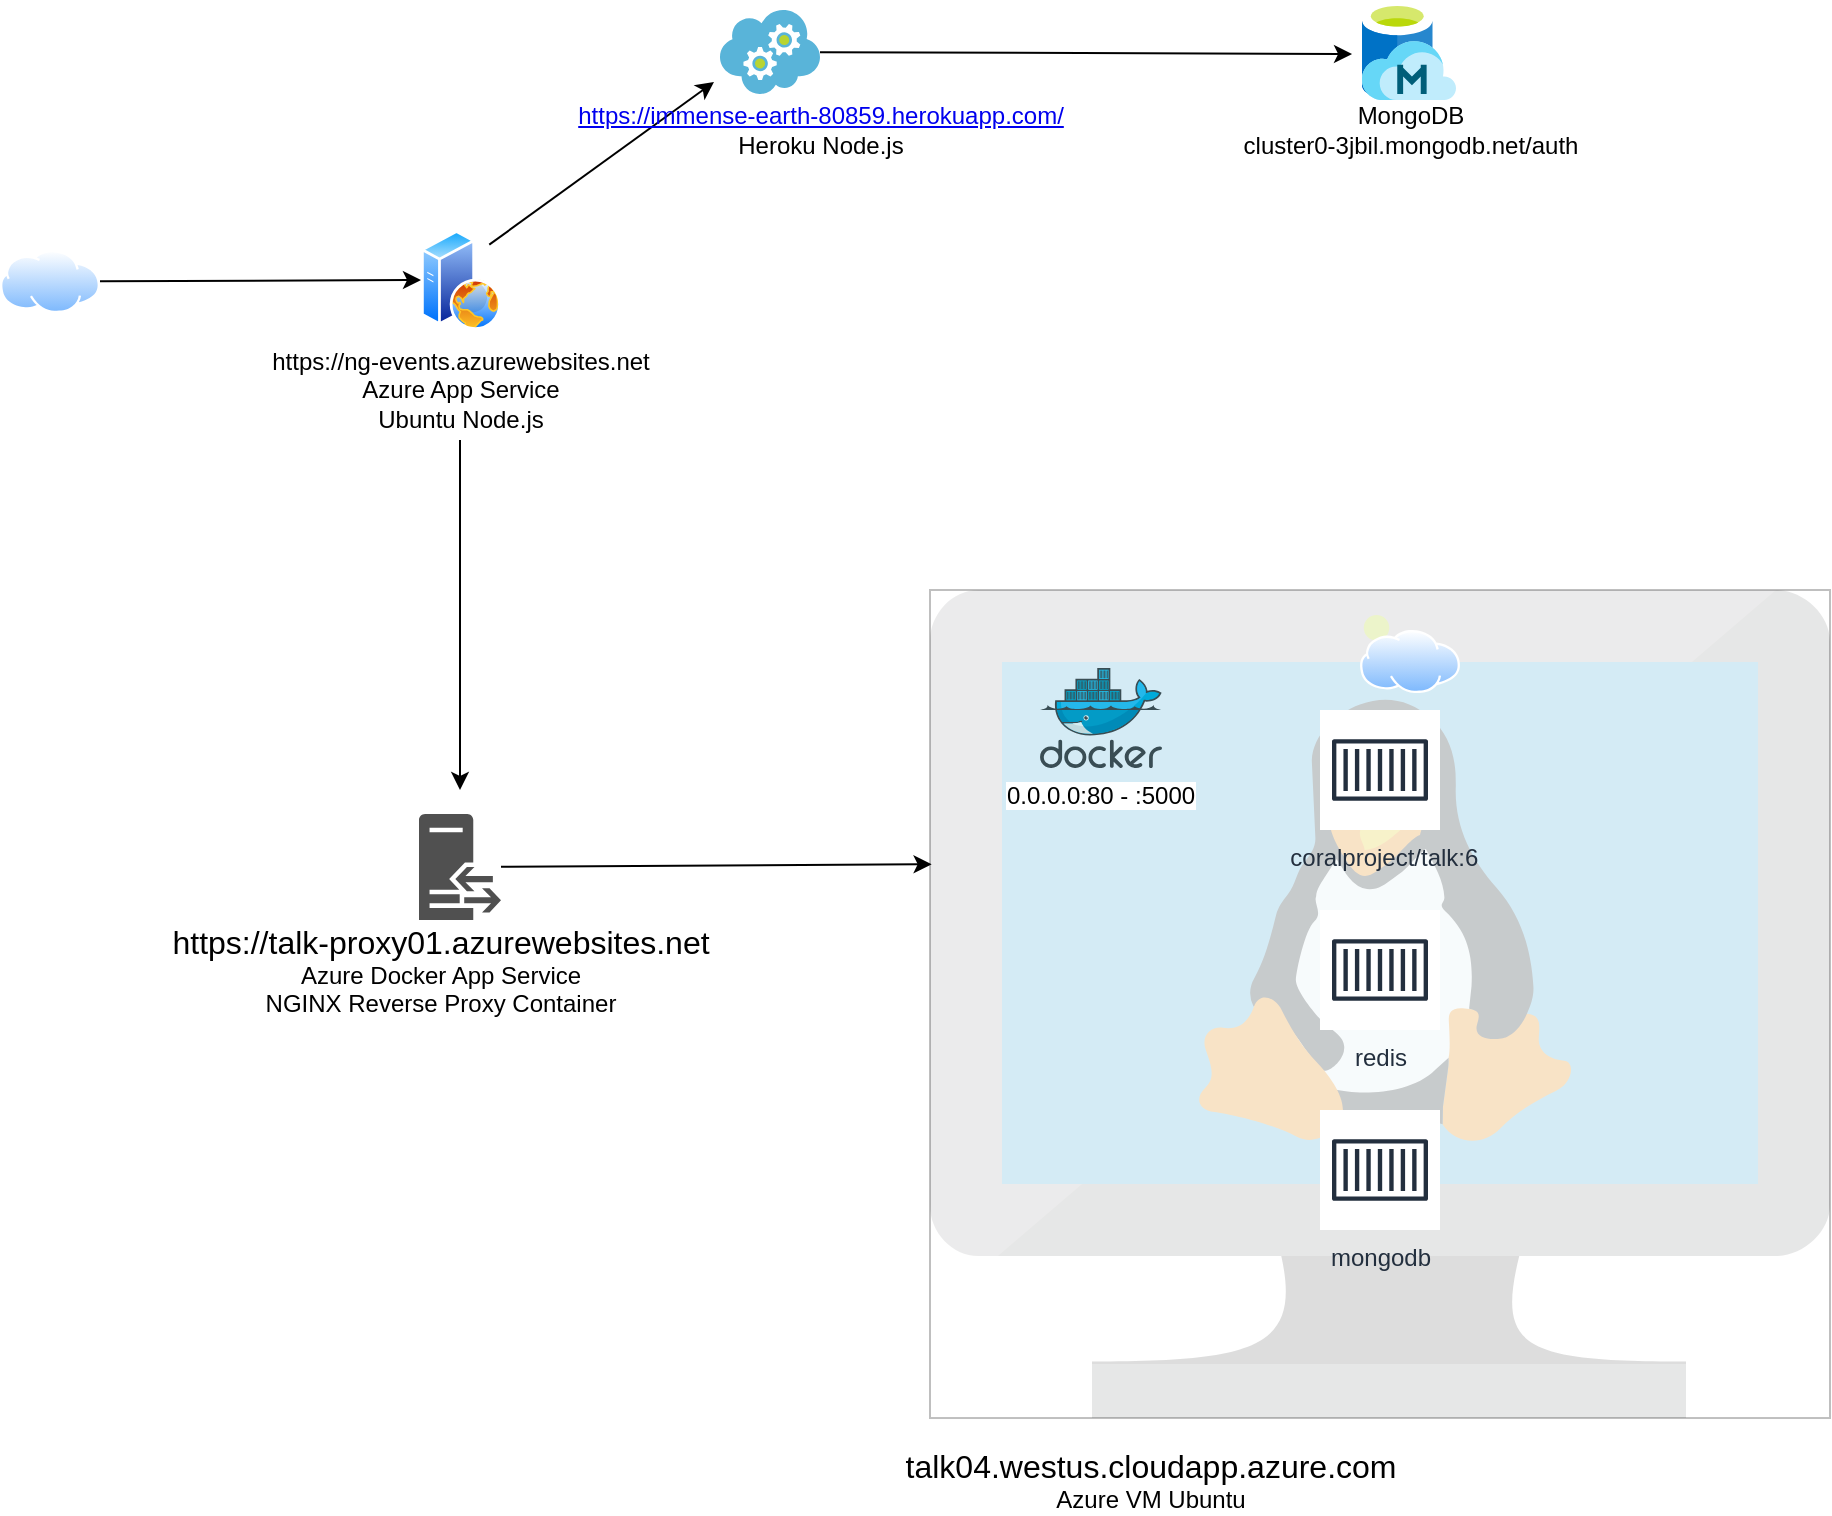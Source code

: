 <mxfile version="13.6.4" type="device"><diagram id="1wplTMK55u8fmiW9It1Q" name="Page-1"><mxGraphModel dx="2591" dy="804" grid="1" gridSize="10" guides="1" tooltips="1" connect="1" arrows="1" fold="1" page="1" pageScale="1" pageWidth="1169" pageHeight="827" math="0" shadow="0"><root><mxCell id="0"/><mxCell id="1" parent="0"/><mxCell id="DOPR5VzE1lbrvNVADdm5-23" style="edgeStyle=none;rounded=0;orthogonalLoop=1;jettySize=auto;html=1;exitX=1;exitY=0;exitDx=0;exitDy=0;entryX=-0.06;entryY=0.857;entryDx=0;entryDy=0;entryPerimeter=0;" edge="1" parent="1" source="DOPR5VzE1lbrvNVADdm5-1" target="DOPR5VzE1lbrvNVADdm5-3"><mxGeometry relative="1" as="geometry"/></mxCell><mxCell id="DOPR5VzE1lbrvNVADdm5-1" value="" style="aspect=fixed;perimeter=ellipsePerimeter;html=1;align=center;shadow=0;dashed=0;spacingTop=3;image;image=img/lib/active_directory/web_server.svg;" vertex="1" parent="1"><mxGeometry x="90.5" y="170" width="40" height="50" as="geometry"/></mxCell><mxCell id="DOPR5VzE1lbrvNVADdm5-22" style="edgeStyle=none;rounded=0;orthogonalLoop=1;jettySize=auto;html=1;" edge="1" parent="1" source="DOPR5VzE1lbrvNVADdm5-2"><mxGeometry relative="1" as="geometry"><mxPoint x="110" y="450" as="targetPoint"/></mxGeometry></mxCell><mxCell id="DOPR5VzE1lbrvNVADdm5-2" value="https://ng-events.azurewebsites.net&lt;br&gt;Azure App Service&lt;br&gt;Ubuntu Node.js" style="text;html=1;align=center;verticalAlign=middle;resizable=0;points=[];autosize=1;" vertex="1" parent="1"><mxGeometry x="10" y="225" width="200" height="50" as="geometry"/></mxCell><mxCell id="DOPR5VzE1lbrvNVADdm5-24" style="edgeStyle=none;rounded=0;orthogonalLoop=1;jettySize=auto;html=1;entryX=-0.106;entryY=0.54;entryDx=0;entryDy=0;entryPerimeter=0;" edge="1" parent="1" source="DOPR5VzE1lbrvNVADdm5-3" target="DOPR5VzE1lbrvNVADdm5-5"><mxGeometry relative="1" as="geometry"/></mxCell><mxCell id="DOPR5VzE1lbrvNVADdm5-3" value="" style="aspect=fixed;html=1;points=[];align=center;image;fontSize=12;image=img/lib/mscae/Cloud_Services_Classic.svg;" vertex="1" parent="1"><mxGeometry x="240" y="60" width="50" height="42" as="geometry"/></mxCell><mxCell id="DOPR5VzE1lbrvNVADdm5-4" value="&lt;a href=&quot;https://immense-earth-80859.herokuapp.com/&quot;&gt;https://immense-earth-80859.herokuapp.com/&lt;/a&gt;&lt;br&gt;Heroku Node.js" style="text;html=1;align=center;verticalAlign=middle;resizable=0;points=[];autosize=1;" vertex="1" parent="1"><mxGeometry x="160" y="105" width="260" height="30" as="geometry"/></mxCell><mxCell id="DOPR5VzE1lbrvNVADdm5-5" value="" style="aspect=fixed;html=1;points=[];align=center;image;fontSize=12;image=img/lib/mscae/Managed_Databases.svg;" vertex="1" parent="1"><mxGeometry x="561" y="55" width="47" height="50" as="geometry"/></mxCell><mxCell id="DOPR5VzE1lbrvNVADdm5-8" value="MongoDB&lt;br&gt;cluster0-3jbil.mongodb.net/auth" style="text;html=1;align=center;verticalAlign=middle;resizable=0;points=[];autosize=1;" vertex="1" parent="1"><mxGeometry x="495" y="105" width="180" height="30" as="geometry"/></mxCell><mxCell id="DOPR5VzE1lbrvNVADdm5-9" value="" style="aspect=fixed;html=1;points=[];align=center;image;fontSize=12;image=img/lib/mscae/VM_Linux.svg;opacity=25;imageBorder=#000000;perimeterSpacing=1;" vertex="1" parent="1"><mxGeometry x="345" y="350" width="450" height="414.01" as="geometry"/></mxCell><mxCell id="DOPR5VzE1lbrvNVADdm5-10" value="0.0.0.0:80 - :5000" style="aspect=fixed;html=1;points=[];align=center;image;fontSize=12;image=img/lib/mscae/Docker.svg;" vertex="1" parent="1"><mxGeometry x="400" y="389" width="60.98" height="50" as="geometry"/></mxCell><mxCell id="DOPR5VzE1lbrvNVADdm5-21" style="edgeStyle=none;rounded=0;orthogonalLoop=1;jettySize=auto;html=1;entryX=0.004;entryY=0.332;entryDx=0;entryDy=0;entryPerimeter=0;" edge="1" parent="1" source="DOPR5VzE1lbrvNVADdm5-11" target="DOPR5VzE1lbrvNVADdm5-9"><mxGeometry relative="1" as="geometry"/></mxCell><mxCell id="DOPR5VzE1lbrvNVADdm5-11" value="" style="pointerEvents=1;shadow=0;dashed=0;html=1;strokeColor=none;fillColor=#505050;labelPosition=center;verticalLabelPosition=bottom;verticalAlign=top;outlineConnect=0;align=center;shape=mxgraph.office.servers.reverse_proxy;" vertex="1" parent="1"><mxGeometry x="89.5" y="462" width="41" height="53" as="geometry"/></mxCell><mxCell id="DOPR5VzE1lbrvNVADdm5-12" value="&lt;span style=&quot;font-family: &amp;#34;az_ea_font&amp;#34; , &amp;#34;segoe ui&amp;#34; , &amp;#34;az_font&amp;#34; , , , &amp;#34;blinkmacsystemfont&amp;#34; , &amp;#34;roboto&amp;#34; , &amp;#34;oxygen&amp;#34; , &amp;#34;ubuntu&amp;#34; , &amp;#34;cantarell&amp;#34; , &amp;#34;open sans&amp;#34; , &amp;#34;helvetica neue&amp;#34; , sans-serif ; font-size: 16px ; background-color: rgb(255 , 255 , 255)&quot;&gt;https://talk-proxy01.azurewebsites.net&lt;/span&gt;&lt;br&gt;Azure Docker App Service&lt;br&gt;NGINX Reverse Proxy Container&lt;br&gt;" style="text;html=1;align=center;verticalAlign=middle;resizable=0;points=[];autosize=1;" vertex="1" parent="1"><mxGeometry x="-40" y="515" width="280" height="50" as="geometry"/></mxCell><mxCell id="DOPR5VzE1lbrvNVADdm5-13" value="&lt;span style=&quot;font-family: &amp;#34;az_ea_font&amp;#34; , &amp;#34;segoe ui&amp;#34; , &amp;#34;az_font&amp;#34; , , , &amp;#34;blinkmacsystemfont&amp;#34; , &amp;#34;roboto&amp;#34; , &amp;#34;oxygen&amp;#34; , &amp;#34;ubuntu&amp;#34; , &amp;#34;cantarell&amp;#34; , &amp;#34;open sans&amp;#34; , &amp;#34;helvetica neue&amp;#34; , sans-serif ; font-size: 16px ; background-color: rgb(255 , 255 , 255)&quot;&gt;talk04.westus.cloudapp.azure.com&lt;/span&gt;&lt;br&gt;Azure VM Ubuntu" style="text;html=1;align=center;verticalAlign=middle;resizable=0;points=[];autosize=1;" vertex="1" parent="1"><mxGeometry x="325" y="780" width="260" height="30" as="geometry"/></mxCell><mxCell id="DOPR5VzE1lbrvNVADdm5-14" value="&amp;nbsp;coralproject/talk:6" style="outlineConnect=0;fontColor=#232F3E;gradientColor=none;strokeColor=#232F3E;fillColor=#ffffff;dashed=0;verticalLabelPosition=bottom;verticalAlign=top;align=center;html=1;fontSize=12;fontStyle=0;aspect=fixed;shape=mxgraph.aws4.resourceIcon;resIcon=mxgraph.aws4.container_1;" vertex="1" parent="1"><mxGeometry x="540" y="410" width="60" height="60" as="geometry"/></mxCell><mxCell id="DOPR5VzE1lbrvNVADdm5-15" value="redis" style="outlineConnect=0;fontColor=#232F3E;gradientColor=none;strokeColor=#232F3E;fillColor=#ffffff;dashed=0;verticalLabelPosition=bottom;verticalAlign=top;align=center;html=1;fontSize=12;fontStyle=0;aspect=fixed;shape=mxgraph.aws4.resourceIcon;resIcon=mxgraph.aws4.container_1;" vertex="1" parent="1"><mxGeometry x="540" y="510" width="60" height="60" as="geometry"/></mxCell><mxCell id="DOPR5VzE1lbrvNVADdm5-19" value="mongodb" style="outlineConnect=0;fontColor=#232F3E;gradientColor=none;strokeColor=#232F3E;fillColor=#ffffff;dashed=0;verticalLabelPosition=bottom;verticalAlign=top;align=center;html=1;fontSize=12;fontStyle=0;aspect=fixed;shape=mxgraph.aws4.resourceIcon;resIcon=mxgraph.aws4.container_1;" vertex="1" parent="1"><mxGeometry x="540" y="610" width="60" height="60" as="geometry"/></mxCell><mxCell id="DOPR5VzE1lbrvNVADdm5-25" value="" style="aspect=fixed;perimeter=ellipsePerimeter;html=1;align=center;shadow=0;dashed=0;spacingTop=3;image;image=img/lib/active_directory/internet_cloud.svg;" vertex="1" parent="1"><mxGeometry x="560" y="370" width="50" height="31.5" as="geometry"/></mxCell><mxCell id="DOPR5VzE1lbrvNVADdm5-27" style="edgeStyle=none;rounded=0;orthogonalLoop=1;jettySize=auto;html=1;entryX=0;entryY=0.5;entryDx=0;entryDy=0;" edge="1" parent="1" source="DOPR5VzE1lbrvNVADdm5-26" target="DOPR5VzE1lbrvNVADdm5-1"><mxGeometry relative="1" as="geometry"/></mxCell><mxCell id="DOPR5VzE1lbrvNVADdm5-26" value="" style="aspect=fixed;perimeter=ellipsePerimeter;html=1;align=center;shadow=0;dashed=0;spacingTop=3;image;image=img/lib/active_directory/internet_cloud.svg;" vertex="1" parent="1"><mxGeometry x="-120" y="180" width="50" height="31.5" as="geometry"/></mxCell></root></mxGraphModel></diagram></mxfile>